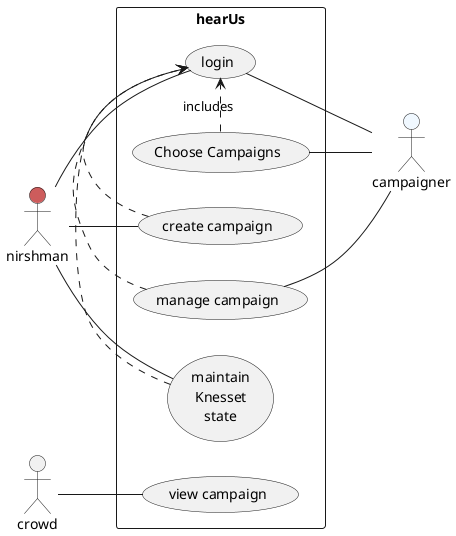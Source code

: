 @startuml
' skinparam handwritten true
 left to right direction
 actor nirshman #IndianRed
 actor campaigner #AliceBlue
 actor crowd

rectangle hearUs {
    usecase MKS as "maintain\nKnesset\nstate"
    usecase CreateC as "create campaign"
    usecase manageCampagin as "manage campaign"
    usecase login
    usecase choose as "Choose Campaigns"
    usecase viewC as "view campaign"

    nirshman -- MKS
    nirshman -- CreateC 
    nirshman -- login

    manageCampagin -- campaigner
    choose -- campaigner
    login -- campaigner
    
    choose .> login : includes
    CreateC .> login 
    manageCampagin .> login 
    MKS .> login 

    crowd -- viewC
}

@enduml